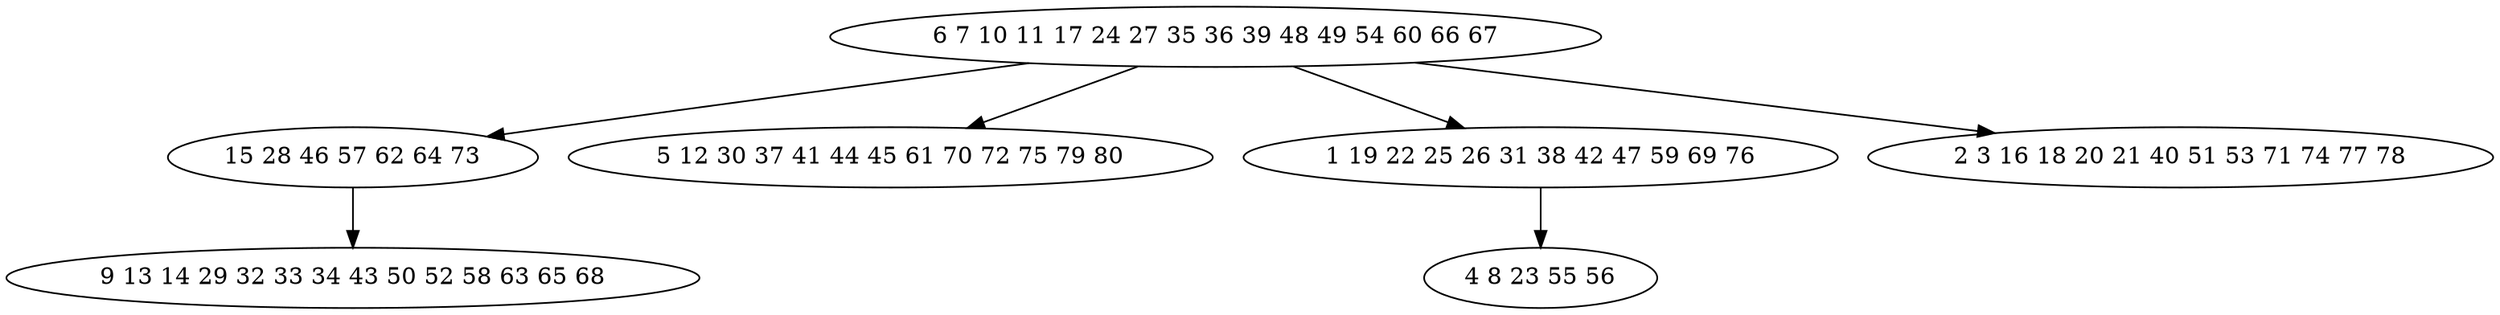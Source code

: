 digraph true_tree {
	"0" -> "1"
	"0" -> "2"
	"0" -> "3"
	"0" -> "4"
	"1" -> "5"
	"3" -> "6"
	"0" [label="6 7 10 11 17 24 27 35 36 39 48 49 54 60 66 67"];
	"1" [label="15 28 46 57 62 64 73"];
	"2" [label="5 12 30 37 41 44 45 61 70 72 75 79 80"];
	"3" [label="1 19 22 25 26 31 38 42 47 59 69 76"];
	"4" [label="2 3 16 18 20 21 40 51 53 71 74 77 78"];
	"5" [label="9 13 14 29 32 33 34 43 50 52 58 63 65 68"];
	"6" [label="4 8 23 55 56"];
}
